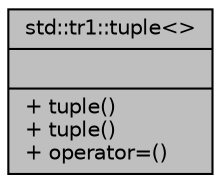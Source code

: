 digraph "std::tr1::tuple&lt;&gt;"
{
  edge [fontname="Helvetica",fontsize="10",labelfontname="Helvetica",labelfontsize="10"];
  node [fontname="Helvetica",fontsize="10",shape=record];
  Node1 [label="{std::tr1::tuple\<\>\n||+ tuple()\l+ tuple()\l+ operator=()\l}",height=0.2,width=0.4,color="black", fillcolor="grey75", style="filled", fontcolor="black"];
}
